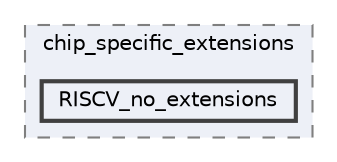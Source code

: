 digraph "D:/Projects/Raspberrypi_pico/pico_freertos_final/freertos_pico2/pico_freertos/FreeRTOS-Kernel/portable/GCC/RISC-V/chip_specific_extensions/RISCV_no_extensions"
{
 // LATEX_PDF_SIZE
  bgcolor="transparent";
  edge [fontname=Helvetica,fontsize=10,labelfontname=Helvetica,labelfontsize=10];
  node [fontname=Helvetica,fontsize=10,shape=box,height=0.2,width=0.4];
  compound=true
  subgraph clusterdir_d52902ff1e24b63ab94dbc3850310914 {
    graph [ bgcolor="#edf0f7", pencolor="grey50", label="chip_specific_extensions", fontname=Helvetica,fontsize=10 style="filled,dashed", URL="dir_d52902ff1e24b63ab94dbc3850310914.html",tooltip=""]
  dir_905eae683ec404d8a12f4433cdd99bdc [label="RISCV_no_extensions", fillcolor="#edf0f7", color="grey25", style="filled,bold", URL="dir_905eae683ec404d8a12f4433cdd99bdc.html",tooltip=""];
  }
}

